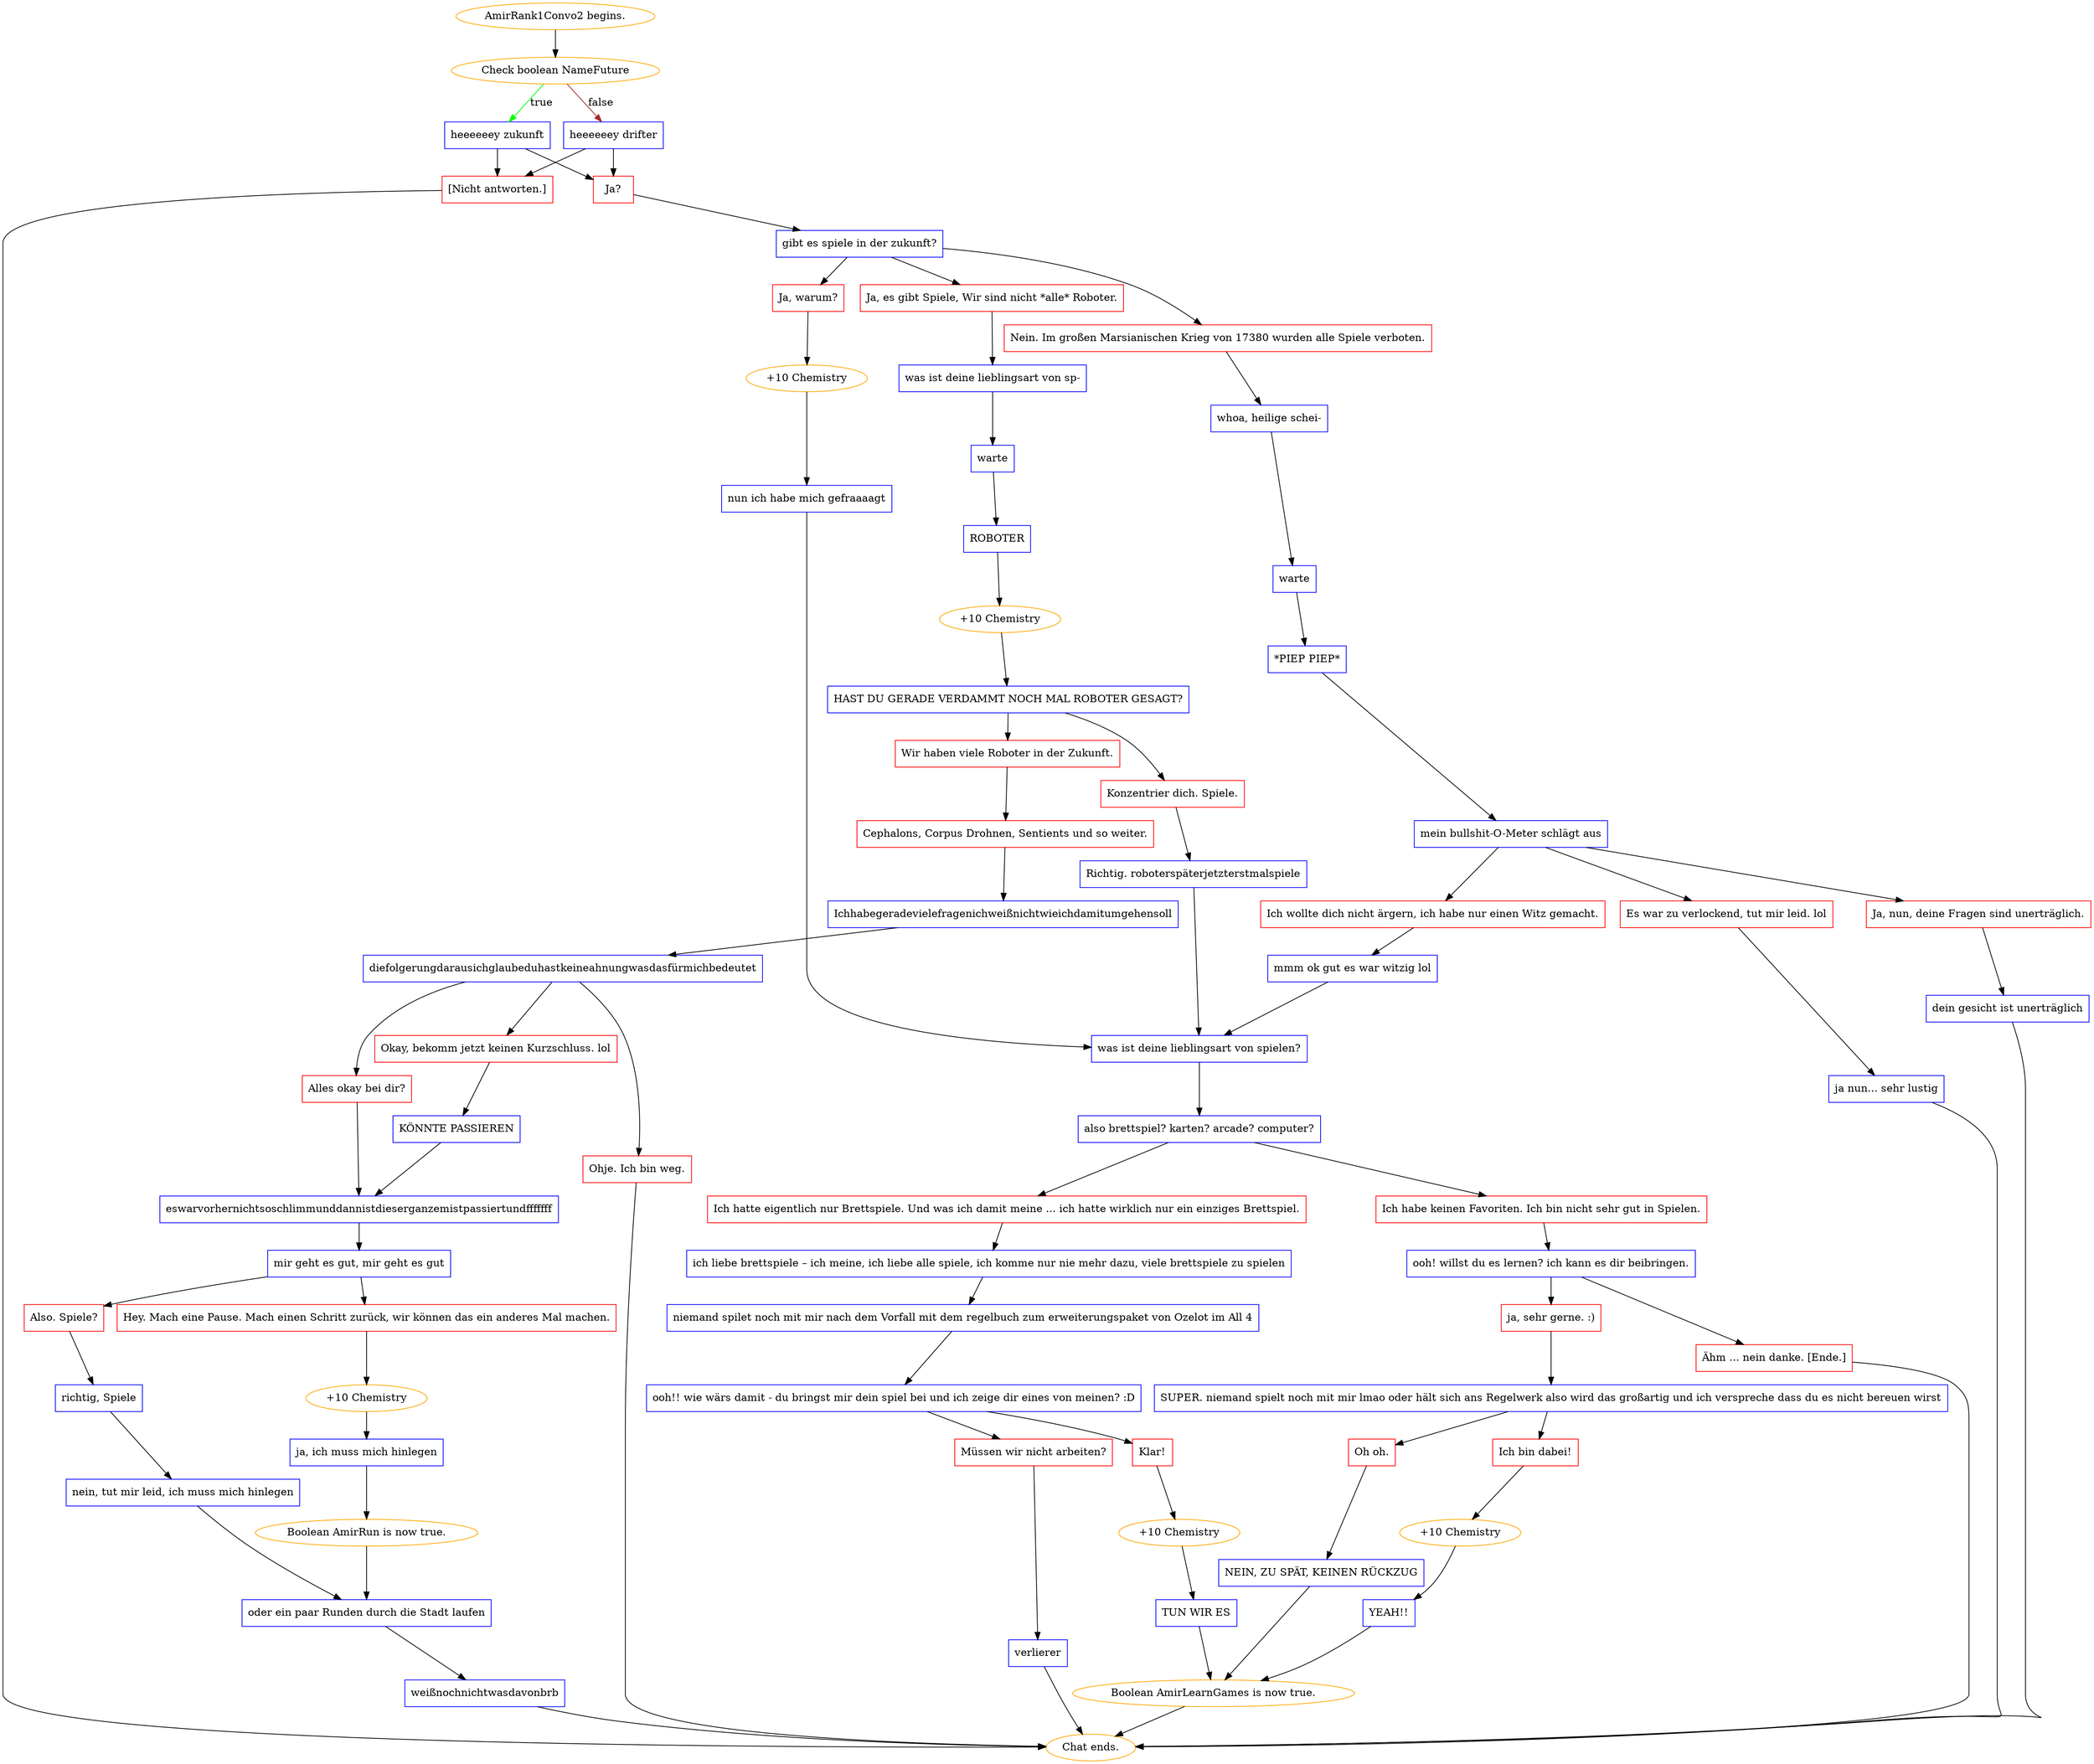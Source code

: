 digraph {
	"AmirRank1Convo2 begins." [color=orange];
		"AmirRank1Convo2 begins." -> j860260689;
	j860260689 [label="Check boolean NameFuture",color=orange];
		j860260689 -> j360408757 [label=true,color=green];
		j860260689 -> j1392107386 [label=false,color=brown];
	j360408757 [label="heeeeeey zukunft",shape=box,color=blue];
		j360408757 -> j3765937156;
		j360408757 -> j2595336394;
	j1392107386 [label="heeeeeey drifter",shape=box,color=blue];
		j1392107386 -> j3765937156;
		j1392107386 -> j2595336394;
	j3765937156 [label="Ja?",shape=box,color=red];
		j3765937156 -> j2967368545;
	j2595336394 [label="[Nicht antworten.]",shape=box,color=red];
		j2595336394 -> "Chat ends.";
	j2967368545 [label="gibt es spiele in der zukunft?",shape=box,color=blue];
		j2967368545 -> j1722628594;
		j2967368545 -> j4287584361;
		j2967368545 -> j183159256;
	"Chat ends." [color=orange];
	j1722628594 [label="Nein. Im großen Marsianischen Krieg von 17380 wurden alle Spiele verboten.",shape=box,color=red];
		j1722628594 -> j2596688212;
	j4287584361 [label="Ja, warum?",shape=box,color=red];
		j4287584361 -> j736053952;
	j183159256 [label="Ja, es gibt Spiele, Wir sind nicht *alle* Roboter.",shape=box,color=red];
		j183159256 -> j1066258788;
	j2596688212 [label="whoa, heilige schei-",shape=box,color=blue];
		j2596688212 -> j462875747;
	j736053952 [label="+10 Chemistry",color=orange];
		j736053952 -> j3776275673;
	j1066258788 [label="was ist deine lieblingsart von sp-",shape=box,color=blue];
		j1066258788 -> j2104542996;
	j462875747 [label="warte",shape=box,color=blue];
		j462875747 -> j90855413;
	j3776275673 [label="nun ich habe mich gefraaaagt",shape=box,color=blue];
		j3776275673 -> j1790921343;
	j2104542996 [label="warte",shape=box,color=blue];
		j2104542996 -> j361108322;
	j90855413 [label="*PIEP PIEP*",shape=box,color=blue];
		j90855413 -> j2468367058;
	j1790921343 [label="was ist deine lieblingsart von spielen?",shape=box,color=blue];
		j1790921343 -> j3539859322;
	j361108322 [label="ROBOTER",shape=box,color=blue];
		j361108322 -> j3640551628;
	j2468367058 [label="mein bullshit-O-Meter schlägt aus",shape=box,color=blue];
		j2468367058 -> j3149609062;
		j2468367058 -> j3278666575;
		j2468367058 -> j2218034386;
	j3539859322 [label="also brettspiel? karten? arcade? computer?",shape=box,color=blue];
		j3539859322 -> j1647082628;
		j3539859322 -> j1493654605;
	j3640551628 [label="+10 Chemistry",color=orange];
		j3640551628 -> j1419793145;
	j3149609062 [label="Ja, nun, deine Fragen sind unerträglich.",shape=box,color=red];
		j3149609062 -> j1833628959;
	j3278666575 [label="Es war zu verlockend, tut mir leid. lol",shape=box,color=red];
		j3278666575 -> j3700822177;
	j2218034386 [label="Ich wollte dich nicht ärgern, ich habe nur einen Witz gemacht.",shape=box,color=red];
		j2218034386 -> j1312697700;
	j1647082628 [label="Ich hatte eigentlich nur Brettspiele. Und was ich damit meine ... ich hatte wirklich nur ein einziges Brettspiel.",shape=box,color=red];
		j1647082628 -> j1060175410;
	j1493654605 [label="Ich habe keinen Favoriten. Ich bin nicht sehr gut in Spielen.",shape=box,color=red];
		j1493654605 -> j4048191380;
	j1419793145 [label="HAST DU GERADE VERDAMMT NOCH MAL ROBOTER GESAGT?",shape=box,color=blue];
		j1419793145 -> j491091831;
		j1419793145 -> j3882723901;
	j1833628959 [label="dein gesicht ist unerträglich",shape=box,color=blue];
		j1833628959 -> "Chat ends.";
	j3700822177 [label="ja nun... sehr lustig",shape=box,color=blue];
		j3700822177 -> "Chat ends.";
	j1312697700 [label="mmm ok gut es war witzig lol",shape=box,color=blue];
		j1312697700 -> j1790921343;
	j1060175410 [label="ich liebe brettspiele – ich meine, ich liebe alle spiele, ich komme nur nie mehr dazu, viele brettspiele zu spielen",shape=box,color=blue];
		j1060175410 -> j1478658095;
	j4048191380 [label="ooh! willst du es lernen? ich kann es dir beibringen.",shape=box,color=blue];
		j4048191380 -> j1127470601;
		j4048191380 -> j3003991949;
	j491091831 [label="Konzentrier dich. Spiele.",shape=box,color=red];
		j491091831 -> j1503627406;
	j3882723901 [label="Wir haben viele Roboter in der Zukunft.",shape=box,color=red];
		j3882723901 -> j4033319097;
	j1478658095 [label="niemand spilet noch mit mir nach dem Vorfall mit dem regelbuch zum erweiterungspaket von Ozelot im All 4",shape=box,color=blue];
		j1478658095 -> j2887786546;
	j1127470601 [label="ja, sehr gerne. :)",shape=box,color=red];
		j1127470601 -> j1768312233;
	j3003991949 [label="Ähm ... nein danke. [Ende.]",shape=box,color=red];
		j3003991949 -> "Chat ends.";
	j1503627406 [label="Richtig. roboterspäterjetzterstmalspiele",shape=box,color=blue];
		j1503627406 -> j1790921343;
	j4033319097 [label="Cephalons, Corpus Drohnen, Sentients und so weiter.",shape=box,color=red];
		j4033319097 -> j585392677;
	j2887786546 [label="ooh!! wie wärs damit - du bringst mir dein spiel bei und ich zeige dir eines von meinen? :D",shape=box,color=blue];
		j2887786546 -> j2448383132;
		j2887786546 -> j3860907049;
	j1768312233 [label="SUPER. niemand spielt noch mit mir lmao oder hält sich ans Regelwerk also wird das großartig und ich verspreche dass du es nicht bereuen wirst",shape=box,color=blue];
		j1768312233 -> j3170098431;
		j1768312233 -> j4053205928;
	j585392677 [label="Ichhabegeradevielefragenichweißnichtwieichdamitumgehensoll",shape=box,color=blue];
		j585392677 -> j143649438;
	j2448383132 [label="Klar!",shape=box,color=red];
		j2448383132 -> j3890298090;
	j3860907049 [label="Müssen wir nicht arbeiten?",shape=box,color=red];
		j3860907049 -> j765495748;
	j3170098431 [label="Oh oh.",shape=box,color=red];
		j3170098431 -> j925435522;
	j4053205928 [label="Ich bin dabei!",shape=box,color=red];
		j4053205928 -> j1200280571;
	j143649438 [label="diefolgerungdarausichglaubeduhastkeineahnungwasdasfürmichbedeutet",shape=box,color=blue];
		j143649438 -> j1646187633;
		j143649438 -> j4021250671;
		j143649438 -> j2558803234;
	j3890298090 [label="+10 Chemistry",color=orange];
		j3890298090 -> j4181477573;
	j765495748 [label="verlierer",shape=box,color=blue];
		j765495748 -> "Chat ends.";
	j925435522 [label="NEIN, ZU SPÄT, KEINEN RÜCKZUG",shape=box,color=blue];
		j925435522 -> j4056981588;
	j1200280571 [label="+10 Chemistry",color=orange];
		j1200280571 -> j2082031058;
	j1646187633 [label="Okay, bekomm jetzt keinen Kurzschluss. lol",shape=box,color=red];
		j1646187633 -> j47115657;
	j4021250671 [label="Alles okay bei dir?",shape=box,color=red];
		j4021250671 -> j1980330747;
	j2558803234 [label="Ohje. Ich bin weg.",shape=box,color=red];
		j2558803234 -> "Chat ends.";
	j4181477573 [label="TUN WIR ES",shape=box,color=blue];
		j4181477573 -> j4056981588;
	j4056981588 [label="Boolean AmirLearnGames is now true.",color=orange];
		j4056981588 -> "Chat ends.";
	j2082031058 [label="YEAH!!",shape=box,color=blue];
		j2082031058 -> j4056981588;
	j47115657 [label="KÖNNTE PASSIEREN",shape=box,color=blue];
		j47115657 -> j1980330747;
	j1980330747 [label="eswarvorhernichtsoschlimmunddannistdieserganzemistpassiertundfffffff",shape=box,color=blue];
		j1980330747 -> j1756876068;
	j1756876068 [label="mir geht es gut, mir geht es gut",shape=box,color=blue];
		j1756876068 -> j1132979666;
		j1756876068 -> j4247817879;
	j1132979666 [label="Also. Spiele?",shape=box,color=red];
		j1132979666 -> j821551282;
	j4247817879 [label="Hey. Mach eine Pause. Mach einen Schritt zurück, wir können das ein anderes Mal machen.",shape=box,color=red];
		j4247817879 -> j3667804196;
	j821551282 [label="richtig, Spiele",shape=box,color=blue];
		j821551282 -> j1566720404;
	j3667804196 [label="+10 Chemistry",color=orange];
		j3667804196 -> j3642421852;
	j1566720404 [label="nein, tut mir leid, ich muss mich hinlegen",shape=box,color=blue];
		j1566720404 -> j29142874;
	j3642421852 [label="ja, ich muss mich hinlegen",shape=box,color=blue];
		j3642421852 -> j249468670;
	j29142874 [label="oder ein paar Runden durch die Stadt laufen",shape=box,color=blue];
		j29142874 -> j1788994601;
	j249468670 [label="Boolean AmirRun is now true.",color=orange];
		j249468670 -> j29142874;
	j1788994601 [label="weißnochnichtwasdavonbrb",shape=box,color=blue];
		j1788994601 -> "Chat ends.";
}